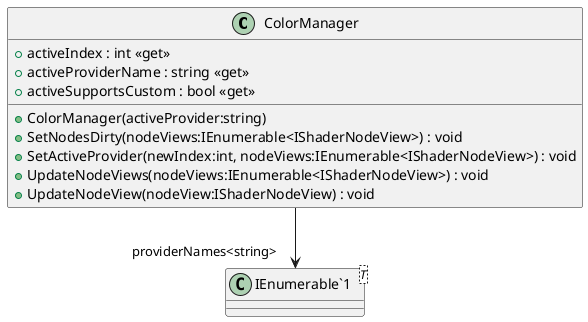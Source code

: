 @startuml
class ColorManager {
    + activeIndex : int <<get>>
    + ColorManager(activeProvider:string)
    + SetNodesDirty(nodeViews:IEnumerable<IShaderNodeView>) : void
    + SetActiveProvider(newIndex:int, nodeViews:IEnumerable<IShaderNodeView>) : void
    + UpdateNodeViews(nodeViews:IEnumerable<IShaderNodeView>) : void
    + UpdateNodeView(nodeView:IShaderNodeView) : void
    + activeProviderName : string <<get>>
    + activeSupportsCustom : bool <<get>>
}
class "IEnumerable`1"<T> {
}
ColorManager --> "providerNames<string>" "IEnumerable`1"
@enduml
